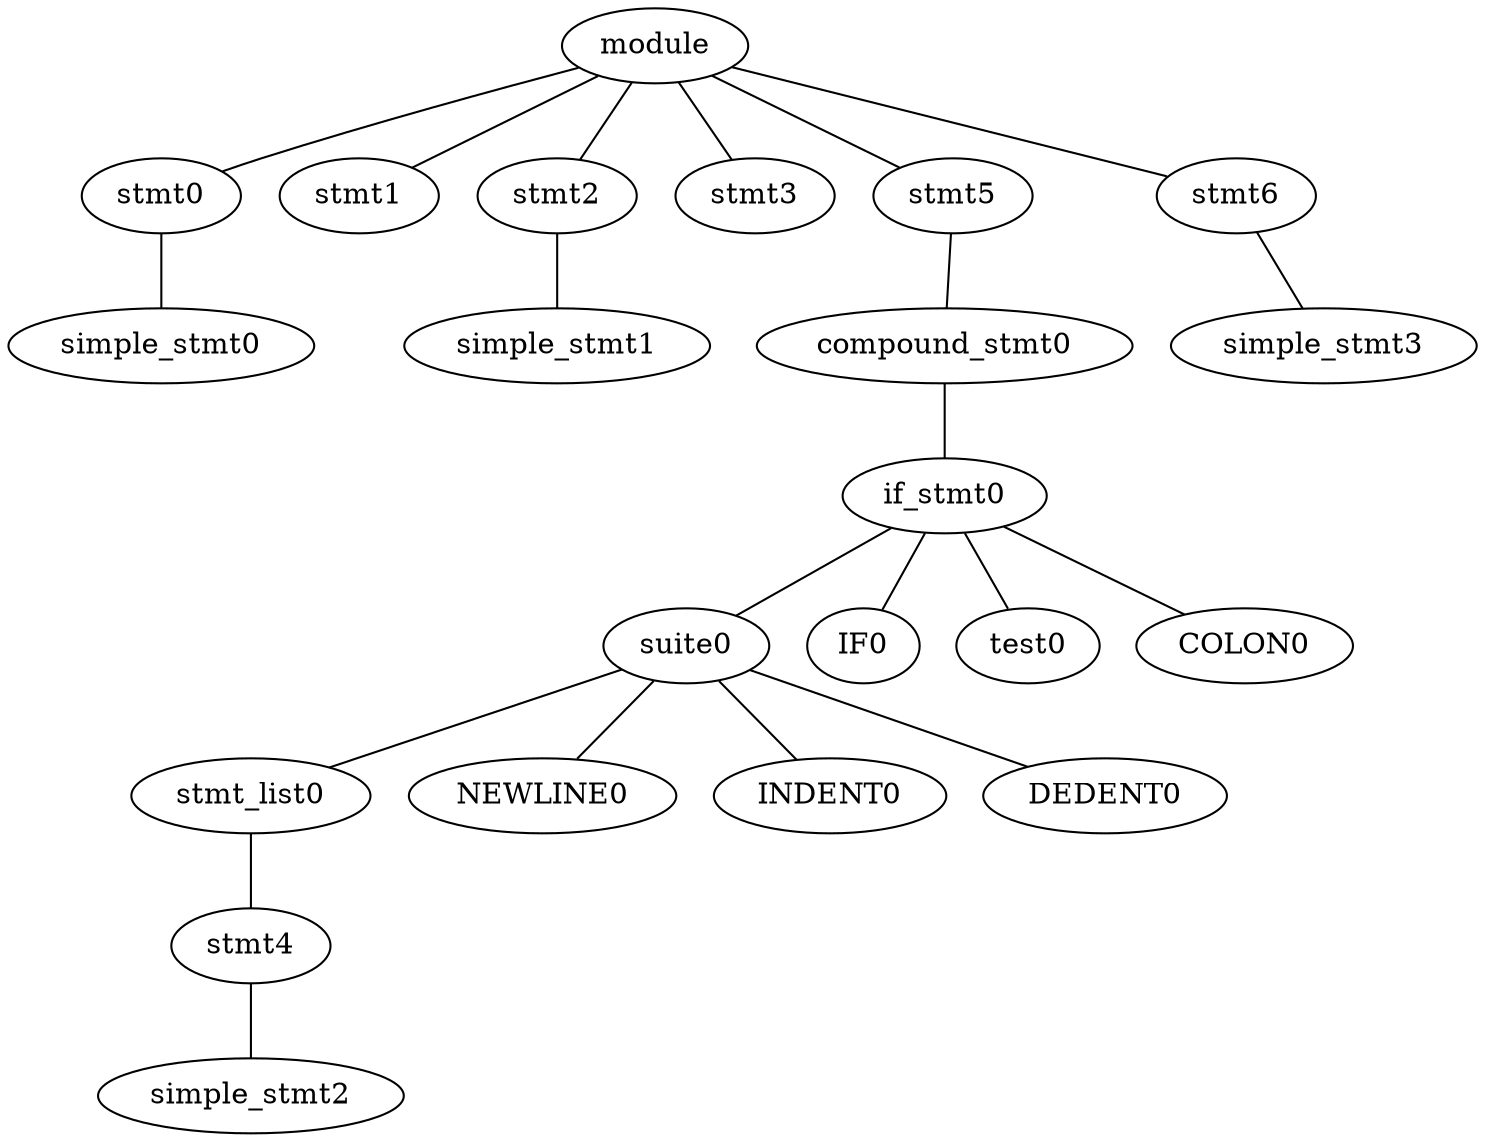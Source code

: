Graph {
stmt0--simple_stmt0;
module--stmt0;
module--stmt1;
stmt2--simple_stmt1;
module--stmt2;
module--stmt3;
stmt4--simple_stmt2;
stmt_list0--stmt4;
suite0--NEWLINE0;
suite0--INDENT0;
suite0--stmt_list0;
suite0--DEDENT0;
if_stmt0--IF0;
if_stmt0--test0;
if_stmt0--COLON0;
if_stmt0--suite0;
compound_stmt0--if_stmt0;
stmt5--compound_stmt0;
module--stmt5;
stmt6--simple_stmt3;
module--stmt6;
}